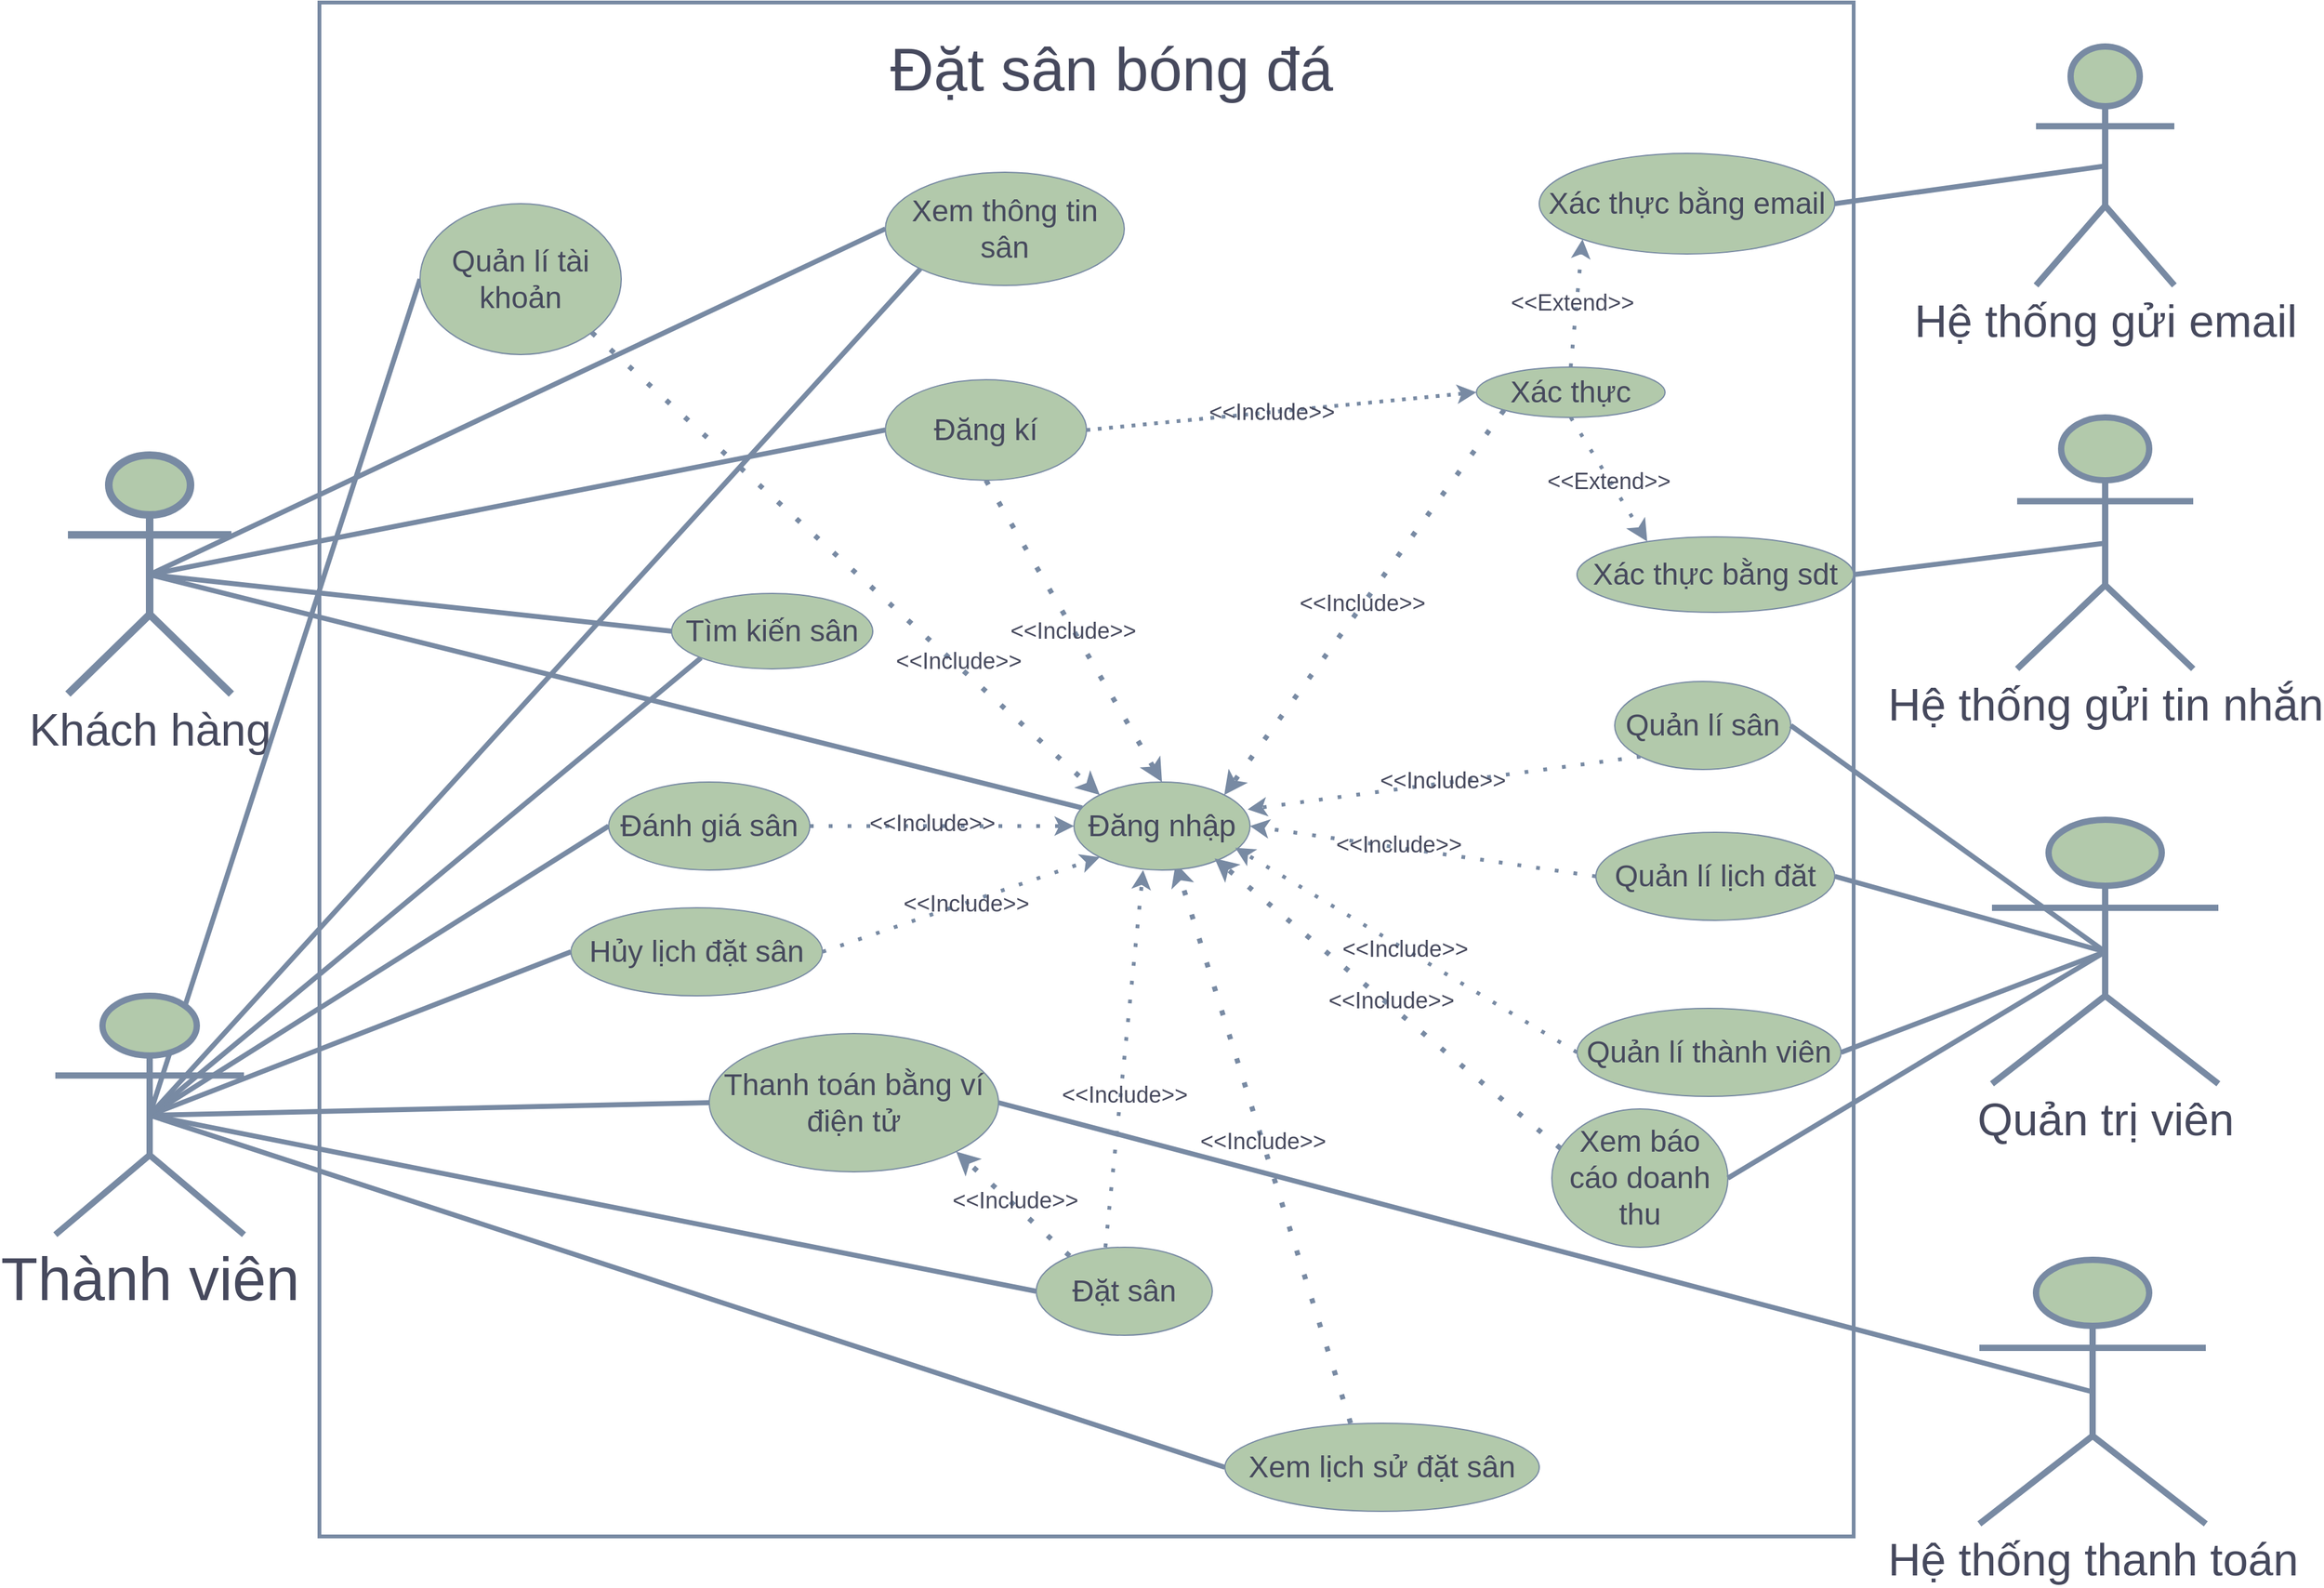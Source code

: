 <mxfile version="28.2.5">
  <diagram name="Page-1" id="Df389t3WqSUg2zOV8QNm">
    <mxGraphModel dx="2854" dy="1342" grid="0" gridSize="10" guides="1" tooltips="1" connect="1" arrows="1" fold="1" page="0" pageScale="1" pageWidth="3300" pageHeight="4681" background="#ffffff" math="0" shadow="0" adaptiveColors="simple">
      <root>
        <mxCell id="0" />
        <mxCell id="1" parent="0" />
        <mxCell id="vt_OYnWGVLv-kA8L_yOq-1" style="rounded=0;orthogonalLoop=1;jettySize=auto;html=1;entryX=0;entryY=0.5;entryDx=0;entryDy=0;endArrow=none;endFill=0;exitX=0.5;exitY=0.5;exitDx=0;exitDy=0;exitPerimeter=0;strokeWidth=4;labelBackgroundColor=none;fontColor=default;strokeColor=#788AA3;" parent="1" source="vt_OYnWGVLv-kA8L_yOq-5" target="vt_OYnWGVLv-kA8L_yOq-24" edge="1">
          <mxGeometry relative="1" as="geometry" />
        </mxCell>
        <mxCell id="vt_OYnWGVLv-kA8L_yOq-2" style="rounded=0;orthogonalLoop=1;jettySize=auto;html=1;exitX=0.5;exitY=0.5;exitDx=0;exitDy=0;exitPerimeter=0;entryX=0;entryY=0.5;entryDx=0;entryDy=0;endArrow=none;endFill=0;strokeWidth=4;labelBackgroundColor=none;fontColor=default;strokeColor=#788AA3;" parent="1" source="vt_OYnWGVLv-kA8L_yOq-5" target="vt_OYnWGVLv-kA8L_yOq-25" edge="1">
          <mxGeometry relative="1" as="geometry" />
        </mxCell>
        <mxCell id="vt_OYnWGVLv-kA8L_yOq-3" style="rounded=0;orthogonalLoop=1;jettySize=auto;html=1;exitX=0.5;exitY=0.5;exitDx=0;exitDy=0;exitPerimeter=0;entryX=0;entryY=0.5;entryDx=0;entryDy=0;endArrow=none;endFill=0;strokeWidth=4;labelBackgroundColor=none;fontColor=default;strokeColor=#788AA3;" parent="1" source="vt_OYnWGVLv-kA8L_yOq-5" target="vt_OYnWGVLv-kA8L_yOq-26" edge="1">
          <mxGeometry relative="1" as="geometry" />
        </mxCell>
        <mxCell id="vt_OYnWGVLv-kA8L_yOq-4" style="rounded=0;orthogonalLoop=1;jettySize=auto;html=1;exitX=0.5;exitY=0.5;exitDx=0;exitDy=0;exitPerimeter=0;entryX=0.046;entryY=0.294;entryDx=0;entryDy=0;entryPerimeter=0;strokeWidth=4;endArrow=none;endFill=0;labelBackgroundColor=none;fontColor=default;strokeColor=#788AA3;" parent="1" source="vt_OYnWGVLv-kA8L_yOq-5" target="vt_OYnWGVLv-kA8L_yOq-46" edge="1">
          <mxGeometry relative="1" as="geometry" />
        </mxCell>
        <mxCell id="vt_OYnWGVLv-kA8L_yOq-5" value="&lt;font style=&quot;font-size: 36px;&quot;&gt;Khách hàng&lt;/font&gt;" style="shape=umlActor;verticalLabelPosition=bottom;verticalAlign=top;html=1;outlineConnect=0;labelBackgroundColor=none;rounded=0;fillColor=#B2C9AB;strokeColor=#788AA3;fontColor=#46495D;strokeWidth=6;" parent="1" vertex="1">
          <mxGeometry x="50" y="400" width="130" height="190" as="geometry" />
        </mxCell>
        <mxCell id="vt_OYnWGVLv-kA8L_yOq-6" value="" style="whiteSpace=wrap;html=1;aspect=fixed;fillColor=none;strokeWidth=3;labelBackgroundColor=none;rounded=0;strokeColor=#788AA3;fontColor=#46495D;" parent="1" vertex="1">
          <mxGeometry x="250" y="40" width="1220" height="1220" as="geometry" />
        </mxCell>
        <mxCell id="vt_OYnWGVLv-kA8L_yOq-7" value="&lt;font style=&quot;font-size: 48px;&quot;&gt;Đặt sân bóng đá&lt;/font&gt;&lt;div&gt;&lt;br&gt;&lt;/div&gt;" style="text;html=1;align=center;verticalAlign=middle;whiteSpace=wrap;rounded=0;labelBackgroundColor=none;fontColor=#46495D;" parent="1" vertex="1">
          <mxGeometry x="670" y="90" width="420" height="20" as="geometry" />
        </mxCell>
        <mxCell id="vt_OYnWGVLv-kA8L_yOq-8" style="rounded=0;orthogonalLoop=1;jettySize=auto;html=1;exitX=0.5;exitY=0.5;exitDx=0;exitDy=0;exitPerimeter=0;entryX=0;entryY=0.5;entryDx=0;entryDy=0;endArrow=none;endFill=0;strokeWidth=4;labelBackgroundColor=none;fontColor=default;strokeColor=#788AA3;" parent="1" source="vt_OYnWGVLv-kA8L_yOq-16" target="vt_OYnWGVLv-kA8L_yOq-38" edge="1">
          <mxGeometry relative="1" as="geometry" />
        </mxCell>
        <mxCell id="vt_OYnWGVLv-kA8L_yOq-9" style="rounded=0;orthogonalLoop=1;jettySize=auto;html=1;exitX=0.5;exitY=0.5;exitDx=0;exitDy=0;exitPerimeter=0;entryX=0;entryY=0.5;entryDx=0;entryDy=0;endArrow=none;endFill=0;strokeWidth=4;labelBackgroundColor=none;fontColor=default;strokeColor=#788AA3;" parent="1" source="vt_OYnWGVLv-kA8L_yOq-16" target="vt_OYnWGVLv-kA8L_yOq-41" edge="1">
          <mxGeometry relative="1" as="geometry" />
        </mxCell>
        <mxCell id="vt_OYnWGVLv-kA8L_yOq-10" style="rounded=0;orthogonalLoop=1;jettySize=auto;html=1;exitX=0.5;exitY=0.5;exitDx=0;exitDy=0;exitPerimeter=0;entryX=0;entryY=0.5;entryDx=0;entryDy=0;endArrow=none;endFill=0;strokeWidth=4;labelBackgroundColor=none;fontColor=default;strokeColor=#788AA3;" parent="1" source="vt_OYnWGVLv-kA8L_yOq-16" target="vt_OYnWGVLv-kA8L_yOq-19" edge="1">
          <mxGeometry relative="1" as="geometry" />
        </mxCell>
        <mxCell id="vt_OYnWGVLv-kA8L_yOq-11" style="rounded=0;orthogonalLoop=1;jettySize=auto;html=1;exitX=0.5;exitY=0.5;exitDx=0;exitDy=0;exitPerimeter=0;entryX=0;entryY=0.5;entryDx=0;entryDy=0;endArrow=none;endFill=0;strokeWidth=4;labelBackgroundColor=none;fontColor=default;strokeColor=#788AA3;" parent="1" source="vt_OYnWGVLv-kA8L_yOq-16" target="vt_OYnWGVLv-kA8L_yOq-42" edge="1">
          <mxGeometry relative="1" as="geometry" />
        </mxCell>
        <mxCell id="vt_OYnWGVLv-kA8L_yOq-12" style="rounded=0;orthogonalLoop=1;jettySize=auto;html=1;exitX=0.5;exitY=0.5;exitDx=0;exitDy=0;exitPerimeter=0;entryX=0;entryY=0.5;entryDx=0;entryDy=0;endArrow=none;endFill=0;strokeWidth=4;labelBackgroundColor=none;fontColor=default;strokeColor=#788AA3;" parent="1" source="vt_OYnWGVLv-kA8L_yOq-16" target="vt_OYnWGVLv-kA8L_yOq-45" edge="1">
          <mxGeometry relative="1" as="geometry" />
        </mxCell>
        <mxCell id="vt_OYnWGVLv-kA8L_yOq-13" style="rounded=0;orthogonalLoop=1;jettySize=auto;html=1;exitX=0.5;exitY=0.5;exitDx=0;exitDy=0;exitPerimeter=0;entryX=0;entryY=0.5;entryDx=0;entryDy=0;strokeWidth=4;endArrow=none;endFill=0;labelBackgroundColor=none;fontColor=default;strokeColor=#788AA3;" parent="1" source="vt_OYnWGVLv-kA8L_yOq-16" target="vt_OYnWGVLv-kA8L_yOq-51" edge="1">
          <mxGeometry relative="1" as="geometry" />
        </mxCell>
        <mxCell id="vt_OYnWGVLv-kA8L_yOq-14" style="rounded=0;orthogonalLoop=1;jettySize=auto;html=1;exitX=0.5;exitY=0.5;exitDx=0;exitDy=0;exitPerimeter=0;entryX=0;entryY=1;entryDx=0;entryDy=0;strokeWidth=4;endArrow=none;endFill=0;labelBackgroundColor=none;fontColor=default;strokeColor=#788AA3;" parent="1" source="vt_OYnWGVLv-kA8L_yOq-16" target="vt_OYnWGVLv-kA8L_yOq-26" edge="1">
          <mxGeometry relative="1" as="geometry" />
        </mxCell>
        <mxCell id="vt_OYnWGVLv-kA8L_yOq-15" style="rounded=0;orthogonalLoop=1;jettySize=auto;html=1;exitX=0.5;exitY=0.5;exitDx=0;exitDy=0;exitPerimeter=0;entryX=0;entryY=1;entryDx=0;entryDy=0;endArrow=none;endFill=0;strokeWidth=4;labelBackgroundColor=none;fontColor=default;strokeColor=#788AA3;" parent="1" source="vt_OYnWGVLv-kA8L_yOq-16" target="vt_OYnWGVLv-kA8L_yOq-25" edge="1">
          <mxGeometry relative="1" as="geometry" />
        </mxCell>
        <mxCell id="vt_OYnWGVLv-kA8L_yOq-16" value="&lt;font style=&quot;font-size: 48px;&quot;&gt;Thành viên&lt;/font&gt;" style="shape=umlActor;verticalLabelPosition=bottom;verticalAlign=top;html=1;outlineConnect=0;labelBackgroundColor=none;rounded=0;fillColor=#B2C9AB;strokeColor=#788AA3;fontColor=#46495D;strokeWidth=5;" parent="1" vertex="1">
          <mxGeometry x="40" y="830" width="150" height="190" as="geometry" />
        </mxCell>
        <mxCell id="vt_OYnWGVLv-kA8L_yOq-17" style="rounded=0;orthogonalLoop=1;jettySize=auto;html=1;exitX=1;exitY=1;exitDx=0;exitDy=0;entryX=0;entryY=0;entryDx=0;entryDy=0;dashed=1;dashPattern=1 4;strokeWidth=4;labelBackgroundColor=none;fontColor=default;strokeColor=#788AA3;" parent="1" source="vt_OYnWGVLv-kA8L_yOq-19" target="vt_OYnWGVLv-kA8L_yOq-46" edge="1">
          <mxGeometry relative="1" as="geometry" />
        </mxCell>
        <mxCell id="vt_OYnWGVLv-kA8L_yOq-18" value="&lt;font style=&quot;font-size: 18px;&quot;&gt;&amp;lt;&amp;lt;Include&amp;gt;&amp;gt;&lt;/font&gt;" style="edgeLabel;html=1;align=center;verticalAlign=middle;resizable=0;points=[];labelBackgroundColor=none;rounded=0;fontColor=#46495D;" parent="vt_OYnWGVLv-kA8L_yOq-17" vertex="1" connectable="0">
          <mxGeometry x="0.432" y="3" relative="1" as="geometry">
            <mxPoint as="offset" />
          </mxGeometry>
        </mxCell>
        <mxCell id="vt_OYnWGVLv-kA8L_yOq-19" value="&lt;font style=&quot;font-size: 24px;&quot;&gt;Quản lí tài khoản&lt;/font&gt;" style="ellipse;whiteSpace=wrap;html=1;shadow=0;labelBackgroundColor=none;rounded=0;fillColor=#B2C9AB;strokeColor=#788AA3;fontColor=#46495D;" parent="1" vertex="1">
          <mxGeometry x="330" y="200" width="160" height="120" as="geometry" />
        </mxCell>
        <mxCell id="vt_OYnWGVLv-kA8L_yOq-20" style="rounded=0;orthogonalLoop=1;jettySize=auto;html=1;exitX=1;exitY=0.5;exitDx=0;exitDy=0;entryX=0;entryY=0.5;entryDx=0;entryDy=0;dashed=1;dashPattern=1 2;startSize=20;sourcePerimeterSpacing=0;strokeWidth=3;labelBackgroundColor=none;fontColor=default;strokeColor=#788AA3;" parent="1" source="vt_OYnWGVLv-kA8L_yOq-24" target="vt_OYnWGVLv-kA8L_yOq-33" edge="1">
          <mxGeometry relative="1" as="geometry" />
        </mxCell>
        <mxCell id="vt_OYnWGVLv-kA8L_yOq-21" value="&lt;font style=&quot;font-size: 18px;&quot;&gt;&amp;lt;&amp;lt;Include&amp;gt;&amp;gt;&lt;/font&gt;" style="edgeLabel;html=1;align=center;verticalAlign=middle;resizable=0;points=[];labelBackgroundColor=none;rounded=0;fontColor=#46495D;" parent="vt_OYnWGVLv-kA8L_yOq-20" vertex="1" connectable="0">
          <mxGeometry x="0.027" relative="1" as="geometry">
            <mxPoint x="-13" y="1" as="offset" />
          </mxGeometry>
        </mxCell>
        <mxCell id="vt_OYnWGVLv-kA8L_yOq-22" style="rounded=0;orthogonalLoop=1;jettySize=auto;html=1;exitX=0.5;exitY=1;exitDx=0;exitDy=0;entryX=0.5;entryY=0;entryDx=0;entryDy=0;strokeWidth=4;dashed=1;dashPattern=1 4;labelBackgroundColor=none;fontColor=default;strokeColor=#788AA3;" parent="1" source="vt_OYnWGVLv-kA8L_yOq-24" target="vt_OYnWGVLv-kA8L_yOq-46" edge="1">
          <mxGeometry relative="1" as="geometry" />
        </mxCell>
        <mxCell id="vt_OYnWGVLv-kA8L_yOq-23" value="&lt;font style=&quot;font-size: 18px;&quot;&gt;&amp;lt;&amp;lt;Include&amp;gt;&amp;gt;&lt;/font&gt;" style="edgeLabel;html=1;align=center;verticalAlign=middle;resizable=0;points=[];labelBackgroundColor=none;rounded=0;fontColor=#46495D;" parent="vt_OYnWGVLv-kA8L_yOq-22" vertex="1" connectable="0">
          <mxGeometry x="-0.006" y="-1" relative="1" as="geometry">
            <mxPoint as="offset" />
          </mxGeometry>
        </mxCell>
        <mxCell id="vt_OYnWGVLv-kA8L_yOq-24" value="&lt;font style=&quot;font-size: 24px;&quot;&gt;Đăng kí&lt;/font&gt;" style="ellipse;whiteSpace=wrap;html=1;labelBackgroundColor=none;rounded=0;fillColor=#B2C9AB;strokeColor=#788AA3;fontColor=#46495D;" parent="1" vertex="1">
          <mxGeometry x="700" y="340" width="160" height="80" as="geometry" />
        </mxCell>
        <mxCell id="vt_OYnWGVLv-kA8L_yOq-25" value="&lt;font style=&quot;font-size: 24px;&quot;&gt;Xem thông tin sân&lt;/font&gt;" style="ellipse;whiteSpace=wrap;html=1;align=center;labelBackgroundColor=none;rounded=0;fillColor=#B2C9AB;strokeColor=#788AA3;fontColor=#46495D;" parent="1" vertex="1">
          <mxGeometry x="700" y="175" width="190" height="90" as="geometry" />
        </mxCell>
        <mxCell id="vt_OYnWGVLv-kA8L_yOq-26" value="&lt;font style=&quot;font-size: 24px;&quot;&gt;Tìm kiến sân&lt;/font&gt;" style="ellipse;whiteSpace=wrap;html=1;align=center;labelBackgroundColor=none;rounded=0;fillColor=#B2C9AB;strokeColor=#788AA3;fontColor=#46495D;" parent="1" vertex="1">
          <mxGeometry x="530" y="510" width="160" height="60" as="geometry" />
        </mxCell>
        <mxCell id="vt_OYnWGVLv-kA8L_yOq-27" style="rounded=0;orthogonalLoop=1;jettySize=auto;html=1;exitX=0.5;exitY=1;exitDx=0;exitDy=0;entryX=0.254;entryY=0.062;entryDx=0;entryDy=0;dashed=1;dashPattern=1 4;strokeWidth=3;endSize=8;entryPerimeter=0;labelBackgroundColor=none;fontColor=default;strokeColor=#788AA3;" parent="1" source="vt_OYnWGVLv-kA8L_yOq-33" target="vt_OYnWGVLv-kA8L_yOq-35" edge="1">
          <mxGeometry relative="1" as="geometry">
            <mxPoint x="1035" y="400" as="sourcePoint" />
            <mxPoint x="1050.0" y="460" as="targetPoint" />
          </mxGeometry>
        </mxCell>
        <mxCell id="vt_OYnWGVLv-kA8L_yOq-28" value="&lt;font style=&quot;font-size: 18px;&quot;&gt;&amp;lt;&amp;lt;Extend&amp;gt;&amp;gt;&lt;/font&gt;" style="edgeLabel;html=1;align=center;verticalAlign=middle;resizable=0;points=[];labelBackgroundColor=none;rounded=0;fontColor=#46495D;" parent="vt_OYnWGVLv-kA8L_yOq-27" vertex="1" connectable="0">
          <mxGeometry x="0.006" y="-1" relative="1" as="geometry">
            <mxPoint as="offset" />
          </mxGeometry>
        </mxCell>
        <mxCell id="vt_OYnWGVLv-kA8L_yOq-29" style="rounded=0;orthogonalLoop=1;jettySize=auto;html=1;exitX=0.5;exitY=0;exitDx=0;exitDy=0;entryX=0;entryY=1;entryDx=0;entryDy=0;dashed=1;dashPattern=1 4;strokeWidth=3;labelBackgroundColor=none;fontColor=default;strokeColor=#788AA3;" parent="1" source="vt_OYnWGVLv-kA8L_yOq-33" target="vt_OYnWGVLv-kA8L_yOq-34" edge="1">
          <mxGeometry relative="1" as="geometry" />
        </mxCell>
        <mxCell id="vt_OYnWGVLv-kA8L_yOq-30" value="&lt;font style=&quot;font-size: 18px;&quot;&gt;&amp;lt;&amp;lt;Extend&amp;gt;&amp;gt;&lt;/font&gt;" style="edgeLabel;html=1;align=center;verticalAlign=middle;resizable=0;points=[];labelBackgroundColor=none;rounded=0;fontColor=#46495D;" parent="vt_OYnWGVLv-kA8L_yOq-29" vertex="1" connectable="0">
          <mxGeometry x="0.021" y="-1" relative="1" as="geometry">
            <mxPoint x="-5" as="offset" />
          </mxGeometry>
        </mxCell>
        <mxCell id="vt_OYnWGVLv-kA8L_yOq-31" style="rounded=0;orthogonalLoop=1;jettySize=auto;html=1;exitX=0;exitY=1;exitDx=0;exitDy=0;entryX=1;entryY=0;entryDx=0;entryDy=0;dashed=1;dashPattern=1 4;strokeWidth=4;labelBackgroundColor=none;fontColor=default;strokeColor=#788AA3;" parent="1" source="vt_OYnWGVLv-kA8L_yOq-33" target="vt_OYnWGVLv-kA8L_yOq-46" edge="1">
          <mxGeometry relative="1" as="geometry" />
        </mxCell>
        <mxCell id="vt_OYnWGVLv-kA8L_yOq-32" value="&lt;font style=&quot;font-size: 18px;&quot;&gt;&amp;lt;&amp;lt;Include&amp;gt;&amp;gt;&lt;/font&gt;" style="edgeLabel;html=1;align=center;verticalAlign=middle;resizable=0;points=[];labelBackgroundColor=none;rounded=0;fontColor=#46495D;" parent="vt_OYnWGVLv-kA8L_yOq-31" vertex="1" connectable="0">
          <mxGeometry x="0.006" y="-1" relative="1" as="geometry">
            <mxPoint as="offset" />
          </mxGeometry>
        </mxCell>
        <mxCell id="vt_OYnWGVLv-kA8L_yOq-33" value="&lt;font style=&quot;font-size: 24px;&quot;&gt;Xác thực&lt;/font&gt;" style="ellipse;whiteSpace=wrap;html=1;align=center;labelBackgroundColor=none;rounded=0;fillColor=#B2C9AB;strokeColor=#788AA3;fontColor=#46495D;" parent="1" vertex="1">
          <mxGeometry x="1170" y="330" width="150" height="40" as="geometry" />
        </mxCell>
        <mxCell id="vt_OYnWGVLv-kA8L_yOq-34" value="&lt;font style=&quot;font-size: 24px;&quot;&gt;Xác thực bằng email&lt;/font&gt;" style="ellipse;whiteSpace=wrap;html=1;labelBackgroundColor=none;rounded=0;fillColor=#B2C9AB;strokeColor=#788AA3;fontColor=#46495D;" parent="1" vertex="1">
          <mxGeometry x="1220" y="160" width="235" height="80" as="geometry" />
        </mxCell>
        <mxCell id="vt_OYnWGVLv-kA8L_yOq-35" value="&lt;font style=&quot;font-size: 24px;&quot;&gt;Xác thực bằng sdt&lt;/font&gt;" style="ellipse;whiteSpace=wrap;html=1;labelBackgroundColor=none;rounded=0;fillColor=#B2C9AB;strokeColor=#788AA3;fontColor=#46495D;" parent="1" vertex="1">
          <mxGeometry x="1250" y="465" width="220" height="60" as="geometry" />
        </mxCell>
        <mxCell id="vt_OYnWGVLv-kA8L_yOq-36" style="rounded=0;orthogonalLoop=1;jettySize=auto;html=1;exitX=1;exitY=0.5;exitDx=0;exitDy=0;entryX=0;entryY=0.5;entryDx=0;entryDy=0;dashed=1;dashPattern=1 4;strokeWidth=3;labelBackgroundColor=none;fontColor=default;strokeColor=#788AA3;" parent="1" source="vt_OYnWGVLv-kA8L_yOq-38" target="vt_OYnWGVLv-kA8L_yOq-46" edge="1">
          <mxGeometry relative="1" as="geometry" />
        </mxCell>
        <mxCell id="vt_OYnWGVLv-kA8L_yOq-37" value="&lt;font style=&quot;font-size: 18px;&quot;&gt;&amp;lt;&amp;lt;Include&amp;gt;&amp;gt;&lt;/font&gt;" style="edgeLabel;html=1;align=center;verticalAlign=middle;resizable=0;points=[];labelBackgroundColor=none;rounded=0;fontColor=#46495D;" parent="vt_OYnWGVLv-kA8L_yOq-36" vertex="1" connectable="0">
          <mxGeometry x="-0.081" y="2" relative="1" as="geometry">
            <mxPoint as="offset" />
          </mxGeometry>
        </mxCell>
        <mxCell id="vt_OYnWGVLv-kA8L_yOq-38" value="&lt;span style=&quot;font-size: 24px;&quot;&gt;Đánh giá sân&lt;/span&gt;" style="ellipse;whiteSpace=wrap;html=1;labelBackgroundColor=none;rounded=0;fillColor=#B2C9AB;strokeColor=#788AA3;fontColor=#46495D;" parent="1" vertex="1">
          <mxGeometry x="480" y="660" width="160" height="70" as="geometry" />
        </mxCell>
        <mxCell id="vt_OYnWGVLv-kA8L_yOq-39" style="rounded=0;orthogonalLoop=1;jettySize=auto;html=1;exitX=1;exitY=0.5;exitDx=0;exitDy=0;entryX=0;entryY=1;entryDx=0;entryDy=0;strokeWidth=3;dashed=1;dashPattern=1 4;labelBackgroundColor=none;fontColor=default;strokeColor=#788AA3;" parent="1" source="vt_OYnWGVLv-kA8L_yOq-41" target="vt_OYnWGVLv-kA8L_yOq-46" edge="1">
          <mxGeometry relative="1" as="geometry" />
        </mxCell>
        <mxCell id="vt_OYnWGVLv-kA8L_yOq-40" value="&lt;font style=&quot;font-size: 18px;&quot;&gt;&amp;lt;&amp;lt;Include&amp;gt;&amp;gt;&lt;/font&gt;" style="edgeLabel;html=1;align=center;verticalAlign=middle;resizable=0;points=[];labelBackgroundColor=none;rounded=0;fontColor=#46495D;" parent="vt_OYnWGVLv-kA8L_yOq-39" vertex="1" connectable="0">
          <mxGeometry x="0.024" relative="1" as="geometry">
            <mxPoint x="1" as="offset" />
          </mxGeometry>
        </mxCell>
        <mxCell id="vt_OYnWGVLv-kA8L_yOq-41" value="&lt;font style=&quot;font-size: 24px;&quot;&gt;Hủy lịch đặt sân&lt;/font&gt;" style="ellipse;whiteSpace=wrap;html=1;labelBackgroundColor=none;rounded=0;fillColor=#B2C9AB;strokeColor=#788AA3;fontColor=#46495D;" parent="1" vertex="1">
          <mxGeometry x="450" y="760" width="200" height="70" as="geometry" />
        </mxCell>
        <mxCell id="vt_OYnWGVLv-kA8L_yOq-42" value="&lt;font style=&quot;font-size: 24px;&quot;&gt;Thanh toán bằng ví điện tử&lt;/font&gt;" style="ellipse;whiteSpace=wrap;html=1;labelBackgroundColor=none;rounded=0;fillColor=#B2C9AB;strokeColor=#788AA3;fontColor=#46495D;" parent="1" vertex="1">
          <mxGeometry x="560" y="860" width="230" height="110" as="geometry" />
        </mxCell>
        <mxCell id="vt_OYnWGVLv-kA8L_yOq-43" style="rounded=0;orthogonalLoop=1;jettySize=auto;html=1;exitX=0.5;exitY=0;exitDx=0;exitDy=0;entryX=0.756;entryY=0.922;entryDx=0;entryDy=0;endArrow=classic;endFill=1;dashed=1;dashPattern=1 4;strokeWidth=4;entryPerimeter=0;labelBackgroundColor=none;fontColor=default;strokeColor=#788AA3;" parent="1" edge="1">
          <mxGeometry relative="1" as="geometry">
            <mxPoint x="1070" y="1170" as="sourcePoint" />
            <mxPoint x="930.84" y="724.54" as="targetPoint" />
          </mxGeometry>
        </mxCell>
        <mxCell id="vt_OYnWGVLv-kA8L_yOq-44" value="&lt;font style=&quot;font-size: 18px;&quot;&gt;&amp;lt;&amp;lt;Include&amp;gt;&amp;gt;&lt;/font&gt;" style="edgeLabel;html=1;align=center;verticalAlign=middle;resizable=0;points=[];labelBackgroundColor=none;rounded=0;fontColor=#46495D;" parent="vt_OYnWGVLv-kA8L_yOq-43" vertex="1" connectable="0">
          <mxGeometry x="0.005" relative="1" as="geometry">
            <mxPoint as="offset" />
          </mxGeometry>
        </mxCell>
        <mxCell id="vt_OYnWGVLv-kA8L_yOq-45" value="&lt;font style=&quot;font-size: 24px;&quot;&gt;Xem lịch sử đặt sân&lt;/font&gt;" style="ellipse;whiteSpace=wrap;html=1;labelBackgroundColor=none;rounded=0;fillColor=#B2C9AB;strokeColor=#788AA3;fontColor=#46495D;" parent="1" vertex="1">
          <mxGeometry x="970" y="1170" width="250" height="70" as="geometry" />
        </mxCell>
        <mxCell id="vt_OYnWGVLv-kA8L_yOq-46" value="&lt;font style=&quot;font-size: 24px;&quot;&gt;Đăng nhập&lt;/font&gt;" style="ellipse;whiteSpace=wrap;html=1;labelBackgroundColor=none;rounded=0;fillColor=#B2C9AB;strokeColor=#788AA3;fontColor=#46495D;" parent="1" vertex="1">
          <mxGeometry x="850" y="660" width="140" height="70" as="geometry" />
        </mxCell>
        <mxCell id="vt_OYnWGVLv-kA8L_yOq-47" style="rounded=0;orthogonalLoop=1;jettySize=auto;html=1;exitX=0.5;exitY=0;exitDx=0;exitDy=0;entryX=0.5;entryY=1;entryDx=0;entryDy=0;dashed=1;dashPattern=1 4;strokeWidth=3;labelBackgroundColor=none;fontColor=default;strokeColor=#788AA3;" parent="1" edge="1">
          <mxGeometry relative="1" as="geometry">
            <mxPoint x="875" y="1030" as="sourcePoint" />
            <mxPoint x="905" y="730" as="targetPoint" />
          </mxGeometry>
        </mxCell>
        <mxCell id="vt_OYnWGVLv-kA8L_yOq-48" value="&lt;font style=&quot;font-size: 18px;&quot;&gt;&amp;lt;&amp;lt;Include&amp;gt;&amp;gt;&lt;/font&gt;" style="edgeLabel;html=1;align=center;verticalAlign=middle;resizable=0;points=[];labelBackgroundColor=none;rounded=0;fontColor=#46495D;" parent="vt_OYnWGVLv-kA8L_yOq-47" vertex="1" connectable="0">
          <mxGeometry x="-0.164" y="-6" relative="1" as="geometry">
            <mxPoint x="-4" y="4" as="offset" />
          </mxGeometry>
        </mxCell>
        <mxCell id="vt_OYnWGVLv-kA8L_yOq-49" style="rounded=0;orthogonalLoop=1;jettySize=auto;html=1;exitX=0.19;exitY=0.099;exitDx=0;exitDy=0;entryX=1;entryY=1;entryDx=0;entryDy=0;dashed=1;dashPattern=1 4;strokeWidth=4;exitPerimeter=0;labelBackgroundColor=none;fontColor=default;strokeColor=#788AA3;" parent="1" source="vt_OYnWGVLv-kA8L_yOq-51" target="vt_OYnWGVLv-kA8L_yOq-42" edge="1">
          <mxGeometry relative="1" as="geometry" />
        </mxCell>
        <mxCell id="vt_OYnWGVLv-kA8L_yOq-50" value="&lt;font style=&quot;font-size: 18px;&quot;&gt;&amp;lt;&amp;lt;Include&amp;gt;&amp;gt;&lt;/font&gt;" style="edgeLabel;html=1;align=center;verticalAlign=middle;resizable=0;points=[];labelBackgroundColor=none;rounded=0;fontColor=#46495D;" parent="vt_OYnWGVLv-kA8L_yOq-49" vertex="1" connectable="0">
          <mxGeometry x="0.007" y="-3" relative="1" as="geometry">
            <mxPoint as="offset" />
          </mxGeometry>
        </mxCell>
        <mxCell id="vt_OYnWGVLv-kA8L_yOq-51" value="&lt;font style=&quot;font-size: 24px;&quot;&gt;Đặt sân&lt;/font&gt;" style="ellipse;whiteSpace=wrap;html=1;labelBackgroundColor=none;rounded=0;fillColor=#B2C9AB;strokeColor=#788AA3;fontColor=#46495D;" parent="1" vertex="1">
          <mxGeometry x="820" y="1030" width="140" height="70" as="geometry" />
        </mxCell>
        <mxCell id="vt_OYnWGVLv-kA8L_yOq-52" style="rounded=0;orthogonalLoop=1;jettySize=auto;html=1;exitX=0;exitY=1;exitDx=0;exitDy=0;entryX=0.987;entryY=0.31;entryDx=0;entryDy=0;strokeWidth=3;dashed=1;dashPattern=1 4;entryPerimeter=0;labelBackgroundColor=none;fontColor=default;strokeColor=#788AA3;" parent="1" source="vt_OYnWGVLv-kA8L_yOq-54" target="vt_OYnWGVLv-kA8L_yOq-46" edge="1">
          <mxGeometry relative="1" as="geometry" />
        </mxCell>
        <mxCell id="vt_OYnWGVLv-kA8L_yOq-53" value="&lt;font style=&quot;font-size: 18px;&quot;&gt;&amp;lt;&amp;lt;Include&amp;gt;&amp;gt;&lt;/font&gt;" style="edgeLabel;html=1;align=center;verticalAlign=middle;resizable=0;points=[];labelBackgroundColor=none;rounded=0;fontColor=#46495D;" parent="vt_OYnWGVLv-kA8L_yOq-52" vertex="1" connectable="0">
          <mxGeometry x="0.008" y="-2" relative="1" as="geometry">
            <mxPoint as="offset" />
          </mxGeometry>
        </mxCell>
        <mxCell id="vt_OYnWGVLv-kA8L_yOq-54" value="&lt;font style=&quot;font-size: 24px;&quot;&gt;Quản lí sân&lt;/font&gt;" style="ellipse;whiteSpace=wrap;html=1;labelBackgroundColor=none;rounded=0;fillColor=#B2C9AB;strokeColor=#788AA3;fontColor=#46495D;" parent="1" vertex="1">
          <mxGeometry x="1280" y="580" width="140" height="70" as="geometry" />
        </mxCell>
        <mxCell id="vt_OYnWGVLv-kA8L_yOq-55" style="rounded=0;orthogonalLoop=1;jettySize=auto;html=1;exitX=0;exitY=0.5;exitDx=0;exitDy=0;entryX=1;entryY=0.5;entryDx=0;entryDy=0;dashed=1;dashPattern=1 4;strokeWidth=3;labelBackgroundColor=none;fontColor=default;strokeColor=#788AA3;" parent="1" source="vt_OYnWGVLv-kA8L_yOq-57" target="vt_OYnWGVLv-kA8L_yOq-46" edge="1">
          <mxGeometry relative="1" as="geometry" />
        </mxCell>
        <mxCell id="vt_OYnWGVLv-kA8L_yOq-56" value="&lt;font style=&quot;font-size: 18px;&quot;&gt;&amp;lt;&amp;lt;Include&amp;gt;&amp;gt;&lt;/font&gt;" style="edgeLabel;html=1;align=center;verticalAlign=middle;resizable=0;points=[];labelBackgroundColor=none;rounded=0;fontColor=#46495D;" parent="vt_OYnWGVLv-kA8L_yOq-55" vertex="1" connectable="0">
          <mxGeometry x="0.145" y="-2" relative="1" as="geometry">
            <mxPoint as="offset" />
          </mxGeometry>
        </mxCell>
        <mxCell id="vt_OYnWGVLv-kA8L_yOq-57" value="&lt;span style=&quot;font-size: 24px;&quot;&gt;Quản lí lịch đăt&lt;/span&gt;" style="ellipse;whiteSpace=wrap;html=1;labelBackgroundColor=none;rounded=0;fillColor=#B2C9AB;strokeColor=#788AA3;fontColor=#46495D;" parent="1" vertex="1">
          <mxGeometry x="1265" y="700" width="190" height="70" as="geometry" />
        </mxCell>
        <mxCell id="vt_OYnWGVLv-kA8L_yOq-58" value="&lt;font style=&quot;font-size: 24px;&quot;&gt;Quản lí thành viên&lt;/font&gt;" style="ellipse;whiteSpace=wrap;html=1;labelBackgroundColor=none;rounded=0;fillColor=#B2C9AB;strokeColor=#788AA3;fontColor=#46495D;" parent="1" vertex="1">
          <mxGeometry x="1250" y="840" width="210" height="70" as="geometry" />
        </mxCell>
        <mxCell id="vt_OYnWGVLv-kA8L_yOq-59" value="&lt;font style=&quot;font-size: 24px;&quot;&gt;Xem báo cáo doanh thu&lt;/font&gt;" style="ellipse;whiteSpace=wrap;html=1;labelBackgroundColor=none;rounded=0;fillColor=#B2C9AB;strokeColor=#788AA3;fontColor=#46495D;" parent="1" vertex="1">
          <mxGeometry x="1230" y="920" width="140" height="110" as="geometry" />
        </mxCell>
        <mxCell id="vt_OYnWGVLv-kA8L_yOq-60" style="rounded=0;orthogonalLoop=1;jettySize=auto;html=1;exitX=0;exitY=0.5;exitDx=0;exitDy=0;entryX=0.916;entryY=0.746;entryDx=0;entryDy=0;entryPerimeter=0;dashed=1;dashPattern=1 4;strokeWidth=3;labelBackgroundColor=none;fontColor=default;strokeColor=#788AA3;" parent="1" source="vt_OYnWGVLv-kA8L_yOq-58" target="vt_OYnWGVLv-kA8L_yOq-46" edge="1">
          <mxGeometry relative="1" as="geometry" />
        </mxCell>
        <mxCell id="vt_OYnWGVLv-kA8L_yOq-61" value="&lt;font style=&quot;font-size: 18px;&quot;&gt;&amp;lt;&amp;lt;Include&amp;gt;&amp;gt;&lt;/font&gt;" style="edgeLabel;html=1;align=center;verticalAlign=middle;resizable=0;points=[];labelBackgroundColor=none;rounded=0;fontColor=#46495D;" parent="vt_OYnWGVLv-kA8L_yOq-60" vertex="1" connectable="0">
          <mxGeometry x="0.01" relative="1" as="geometry">
            <mxPoint as="offset" />
          </mxGeometry>
        </mxCell>
        <mxCell id="vt_OYnWGVLv-kA8L_yOq-62" style="rounded=0;orthogonalLoop=1;jettySize=auto;html=1;exitX=0.05;exitY=0.286;exitDx=0;exitDy=0;entryX=0.799;entryY=0.867;entryDx=0;entryDy=0;entryPerimeter=0;dashed=1;dashPattern=1 4;exitPerimeter=0;strokeWidth=4;labelBackgroundColor=none;fontColor=default;strokeColor=#788AA3;" parent="1" source="vt_OYnWGVLv-kA8L_yOq-59" target="vt_OYnWGVLv-kA8L_yOq-46" edge="1">
          <mxGeometry relative="1" as="geometry" />
        </mxCell>
        <mxCell id="vt_OYnWGVLv-kA8L_yOq-63" value="&lt;font style=&quot;font-size: 18px;&quot;&gt;&amp;lt;&amp;lt;Include&amp;gt;&amp;gt;&lt;/font&gt;" style="edgeLabel;html=1;align=center;verticalAlign=middle;resizable=0;points=[];labelBackgroundColor=none;rounded=0;fontColor=#46495D;" parent="vt_OYnWGVLv-kA8L_yOq-62" vertex="1" connectable="0">
          <mxGeometry x="-0.001" y="-3" relative="1" as="geometry">
            <mxPoint as="offset" />
          </mxGeometry>
        </mxCell>
        <mxCell id="vt_OYnWGVLv-kA8L_yOq-64" style="rounded=0;orthogonalLoop=1;jettySize=auto;html=1;exitX=0.5;exitY=0.5;exitDx=0;exitDy=0;exitPerimeter=0;entryX=1;entryY=0.5;entryDx=0;entryDy=0;endArrow=none;endFill=0;strokeWidth=4;labelBackgroundColor=none;fontColor=default;strokeColor=#788AA3;" parent="1" source="vt_OYnWGVLv-kA8L_yOq-65" target="vt_OYnWGVLv-kA8L_yOq-34" edge="1">
          <mxGeometry relative="1" as="geometry" />
        </mxCell>
        <mxCell id="vt_OYnWGVLv-kA8L_yOq-65" value="&lt;font style=&quot;font-size: 36px;&quot;&gt;Hệ thống gửi email&lt;/font&gt;" style="shape=umlActor;verticalLabelPosition=bottom;verticalAlign=top;html=1;labelBackgroundColor=none;rounded=0;fillColor=#B2C9AB;strokeColor=#788AA3;fontColor=#46495D;strokeWidth=5;" parent="1" vertex="1">
          <mxGeometry x="1615" y="75" width="110" height="190" as="geometry" />
        </mxCell>
        <mxCell id="vt_OYnWGVLv-kA8L_yOq-66" style="rounded=0;orthogonalLoop=1;jettySize=auto;html=1;exitX=0.5;exitY=0.5;exitDx=0;exitDy=0;exitPerimeter=0;entryX=1;entryY=0.5;entryDx=0;entryDy=0;endArrow=none;endFill=0;strokeWidth=4;labelBackgroundColor=none;fontColor=default;strokeColor=#788AA3;" parent="1" source="vt_OYnWGVLv-kA8L_yOq-67" target="vt_OYnWGVLv-kA8L_yOq-35" edge="1">
          <mxGeometry relative="1" as="geometry" />
        </mxCell>
        <mxCell id="vt_OYnWGVLv-kA8L_yOq-67" value="&lt;font style=&quot;font-size: 36px;&quot;&gt;Hệ thống gửi tin nhắn&lt;/font&gt;" style="shape=umlActor;verticalLabelPosition=bottom;verticalAlign=top;html=1;labelBackgroundColor=none;rounded=0;fillColor=#B2C9AB;strokeColor=#788AA3;fontColor=#46495D;strokeWidth=5;perimeterSpacing=0;shadow=0;" parent="1" vertex="1">
          <mxGeometry x="1600" y="370" width="140" height="200" as="geometry" />
        </mxCell>
        <mxCell id="vt_OYnWGVLv-kA8L_yOq-68" style="rounded=0;orthogonalLoop=1;jettySize=auto;html=1;exitX=0.5;exitY=0.5;exitDx=0;exitDy=0;exitPerimeter=0;entryX=1;entryY=0.5;entryDx=0;entryDy=0;strokeWidth=4;endArrow=none;endFill=0;labelBackgroundColor=none;fontColor=default;strokeColor=#788AA3;" parent="1" source="vt_OYnWGVLv-kA8L_yOq-72" target="vt_OYnWGVLv-kA8L_yOq-54" edge="1">
          <mxGeometry relative="1" as="geometry" />
        </mxCell>
        <mxCell id="vt_OYnWGVLv-kA8L_yOq-69" style="rounded=0;orthogonalLoop=1;jettySize=auto;html=1;exitX=0.5;exitY=0.5;exitDx=0;exitDy=0;exitPerimeter=0;entryX=1;entryY=0.5;entryDx=0;entryDy=0;endArrow=none;endFill=0;strokeWidth=4;labelBackgroundColor=none;fontColor=default;strokeColor=#788AA3;" parent="1" source="vt_OYnWGVLv-kA8L_yOq-72" target="vt_OYnWGVLv-kA8L_yOq-57" edge="1">
          <mxGeometry relative="1" as="geometry" />
        </mxCell>
        <mxCell id="vt_OYnWGVLv-kA8L_yOq-70" style="rounded=0;orthogonalLoop=1;jettySize=auto;html=1;exitX=0.5;exitY=0.5;exitDx=0;exitDy=0;exitPerimeter=0;entryX=1;entryY=0.5;entryDx=0;entryDy=0;endArrow=none;endFill=0;strokeWidth=4;labelBackgroundColor=none;fontColor=default;strokeColor=#788AA3;" parent="1" source="vt_OYnWGVLv-kA8L_yOq-72" target="vt_OYnWGVLv-kA8L_yOq-58" edge="1">
          <mxGeometry relative="1" as="geometry" />
        </mxCell>
        <mxCell id="vt_OYnWGVLv-kA8L_yOq-71" style="rounded=0;orthogonalLoop=1;jettySize=auto;html=1;exitX=0.5;exitY=0.5;exitDx=0;exitDy=0;exitPerimeter=0;entryX=1;entryY=0.5;entryDx=0;entryDy=0;endArrow=none;endFill=0;strokeWidth=4;labelBackgroundColor=none;fontColor=default;strokeColor=#788AA3;" parent="1" source="vt_OYnWGVLv-kA8L_yOq-72" target="vt_OYnWGVLv-kA8L_yOq-59" edge="1">
          <mxGeometry relative="1" as="geometry" />
        </mxCell>
        <mxCell id="vt_OYnWGVLv-kA8L_yOq-72" value="&lt;font style=&quot;font-size: 36px;&quot;&gt;Quản trị viên&lt;/font&gt;" style="shape=umlActor;verticalLabelPosition=bottom;verticalAlign=top;html=1;labelBackgroundColor=none;rounded=0;strokeWidth=5;fillColor=#B2C9AB;strokeColor=#788AA3;fontColor=#46495D;" parent="1" vertex="1">
          <mxGeometry x="1580" y="690" width="180" height="210" as="geometry" />
        </mxCell>
        <mxCell id="vt_OYnWGVLv-kA8L_yOq-73" style="rounded=0;orthogonalLoop=1;jettySize=auto;html=1;exitX=0.5;exitY=0.5;exitDx=0;exitDy=0;exitPerimeter=0;entryX=1;entryY=0.5;entryDx=0;entryDy=0;strokeWidth=4;endArrow=none;endFill=0;labelBackgroundColor=none;fontColor=default;strokeColor=#788AA3;" parent="1" source="vt_OYnWGVLv-kA8L_yOq-74" target="vt_OYnWGVLv-kA8L_yOq-42" edge="1">
          <mxGeometry relative="1" as="geometry" />
        </mxCell>
        <mxCell id="vt_OYnWGVLv-kA8L_yOq-74" value="&lt;font style=&quot;font-size: 36px;&quot;&gt;Hệ thống thanh toán&lt;/font&gt;" style="shape=umlActor;verticalLabelPosition=bottom;verticalAlign=top;html=1;labelBackgroundColor=none;rounded=0;fillColor=#B2C9AB;strokeColor=#788AA3;fontColor=#46495D;strokeWidth=5;" parent="1" vertex="1">
          <mxGeometry x="1570" y="1040" width="180" height="210" as="geometry" />
        </mxCell>
      </root>
    </mxGraphModel>
  </diagram>
</mxfile>
